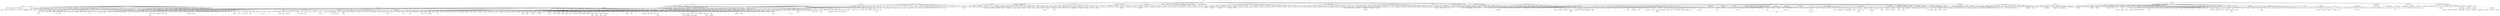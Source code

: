 digraph {
    # Ambient
    "Ambient" -> { "Ambient Americana" "Dark Ambient" "Space Ambient" "Tribal Ambient" };
        "Dark Ambient" -> { "Black Ambient" "Ritual Ambient" };
    
    # Blues
    "Blues" -> { "Acoustic Blues" "Boogie Woogie" "Country Blues" "Electric Blues" "Fife and Drum Blues" "Jump Blues" "Piano Blues" "Soul Blues" "Vaudeville Blues" };
        "Acoustic Blues" -> { "Acoustic Chicago Blues" "Acoustic Texas Blues" "Jug Band" "Piedmont Blues" };
        "Country Blues" -> { "Acoustic Texas Blues" "Delta Blues" "Hill Country Blues" "Piedmont Blues" };
        "Electric Blues" -> { "British Blues" "Chicago Blues" "Electric Texas Blues" "Swamp Blues" };

    # Classical Music
    "Classical Music" -> { "Buganda Royal Court Music" "East Asian Classical Music" "Inkiranya" "Kete" "Maqāmic Music" "Minyue" "Pìobaireachd" "South Asian Classical Music" "Southeast Asian Classical Music" "Tibetan Buddhist Chant" "Western Classical Music"};
        "East Asian Classical Music" -> { "Chinese Classical Music" "Japanese Classical Music" "Korean Classical Music" "Vietnamese Court Music" };
            "Chinese Classical Music" -> { "Baisha xiyue" "Chinese Literati Music" "Dongjing" "Yayue" };
            "Japanese Classical Music" -> { "Gagaku" "Heikyoku" "Honkyoku" "Jiuta" "Jōruri" "Meiji shinkyoku" "Nagauta" "Noh" "Shōmyō" "Sōkyoku" };
                "Sōkyoku" -> { "Danmono" "Kumiuta" };
            "Korean Classical Music" -> { "Aak" "Dang-ak" "Hyang-ak" "Jeong-ak" };
                "Jeong-ak" -> "Gagok";
            "Vietnamese Court Music" -> "Vietnamese Opera";
        "Maqāmic Music" -> { "Arabic Classical Music" "Azerbaijani Mugham"          "Persian Classical Music" "Shashmaqam" "Sufiana kalam" "Turkish Classical Music" "Twelve Muqam" };
            "Arabic Classical Music" -> { "Andalusian Classical Music" "Iraqi Maqam" "Sawt" };
            "Turkish Classical Music" -> "Turkish Mevlevi Music";
        "South Asian Classical Music" -> { "Carnatic Classical Music" "Hindustani Classical Music" "Odissi Classical Music" };
            "Carnatic Classical Music" -> "Konnakol";
            "Hindustani Classical Music" -> { "Dhrupad" "Kafi" "Khayal" "Klasik" "Qawwali" "Shabad kirtan" "Tarana" "Thumri" };
        "Southeast Asian Classical Music" -> { "Burmese Classical Music" "Gamelan" "Kacapi suling" "Kakawin" "Kulintang" "Mahori" "Malay Classical Music" "Pinpeat" "Saluang klasik" "Talempong" "Tembang Sunda Cianjuran" "Thai Classical Music" };
            "Gamelan" -> { "Balinese Gamelan" "Gamelan degung" "Javanese Gamelan" "Malay Gamelan" };
                "Balinese Gamelan" -> { "Gamelan angklung" "Gamelan beleganjur" "Gamelan gender wayang" "Gamelan gong gede" "Gamelan gong kebyar" "Gamelan jegog" "Gamelan selonding" "Gamelan semar pegulingan" };
                "Javanese Gamelan" -> { "Gamelan sekaten" "Solonese Gamelan" };
            "Malay Classical Music" -> "Malay Gamelan";
            "Thai Classical Music" -> { "Fon leb" "Khrueang sai" "Piphat" };
        "Western Classical Music" -> { "Art Song" "Bagatelle" "Ballet" "Baroque Music" "Baroque Suite" "Brazilian Classical Music" "Byzantine Music" "Cantata" "Canzona" "Capriccio" "Chamber Music" "Character Piece" "Choral" "Cinematic Classical" "Classical Period" "Divertissement" "English Pastoral School" "Étude" "Fantasia" "Fugue" "Impromptu" "Latin American Classical Music" "Light Music" "Madrigal" "Medieval Classical Music" "Modern Classical" "Motet" "Neoclassicism" "Nocturne" "Opera" "Oratorio" "Orchestral Music" "Overture" "Passion" "Prelude" "Renaissance Music" "Ricercar" "Romanticism" "Serenade" "Sonata" "Spanish Classical Music" "Theme and Variation" "Toccata" };
            "Art Song" -> { "Elizabethan Song" "Lied" "Mélodie" "Orchestral Song" };
            "Ballet" -> { "Ballet de cour" "Comédie-ballet" "Opéra-ballet" };
            "Baroque Music" -> { "Ballet de cour" "Comédie-ballet" "Opéra-ballet" "Zarzuela barroca" };
            "Brazilian Classical Music" -> "Valsa brasileira";
            "Byzantine Music" -> "Byzantine Chant";
            "Chamber Music" -> "String Quartet";
            "Choral" -> { "Choral Concerto" "Choral Symphony" "Mass" };
                "Mass" -> "Requiem";
            "Cinematic Classical" -> { "Epic Music" "Spaghetti Western" };
            "Medieval Classical Music" -> { "Ars antiqua" "Ars nova" "Ars subtilior" "Contenance angloise" "Medieval Lyric Poetry" "Plainsong" };
                "Plainsong" -> { "Ambrosian Chant" "Canto beneventano" "Canto mozárabe" "Celtic Chant" "Gallican Chant" "Gregorian Chant" "Old Roman Chant" };
                    "Gregorian Chant" -> "Sarum Chant";
            "Modern Classical" -> { "American Gamelan" "Expressionism" "Futurism" "Impressionism" "Indeterminacy" "Microtonal Classical" "Minimalism" "Musique concrète instrumentale" "New Complexity" "Post-Minimalism" "Process Music" "Serialism" "Sonorism" "Spectralism" "Stochastic Music" };
                "Minimalism" -> "Holy Minimalism";
                "Post-Minimalism" -> "Totalism";
                "Serialism" -> "Integral Serialism";
            "Opera" -> { "Ballad Opera" "Grand opéra" "Monodrama" "Opéra-ballet" "Opera buffa" "Opéra-comique" "Opera semiseria" "Opera seria" "Operetta" "Romantische Oper" "Singspiel" "Tragédie en musique" "Verismo" "Zarzuela" "Zeitoper" };
                "Operetta" -> "Kalon'ny fahiny";
                "Zarzuela" -> { "Género chico" "Zarzuela barroca" "Zarzuela grande" };
            "Orchestral Music" -> { "Concert Band" "Concerto" "Orchestral Song" "Symphonic Mugham" "Symphony" "Tone Poem" };
                "Concerto" -> { "Concerto for Orchestra" "Concerto grosso" "Sinfonia concertante" };
                "Symphony" -> { "Choral Symphony" "Sinfonia concertante" };
            "Renaissance Music" -> { "Contenance angloise" "Elizabethan Song" "Franco-Flemish School" };
            "Romanticism" -> { "Grand opéra" "New German School" "Romantische Oper" };
            "Spanish Classical Music" -> { "Canto mozárabe" "Zarzuela" }

    # Country
    "Country" -> { "Alt-Country" "Bluegrass" "Contemporary Country" "Country & Irish" "Country Boogie" "Country Folk" "Country Pop" "Honky Tonk" "Nashville Sound" "Progressive Country" "Traditional Country" "Western" "Western Swing" };
        "Alt-Country" -> "Gothic Country";
        "Bluegrass" -> { "Progressive Bluegrass" "Traditional Bluegrass" };
            "Progressive Bluegrass" -> "Jamgrass";
            "Traditional Bluegrass" -> "Bluegrass Gospel";
        "Contemporary Country" -> { "Bro-Country" "Neo-Traditionalist Country" }
        "Country Pop" -> { "Bro-Country" "Countrypolitan" "Urban Cowboy" };
        "Honky Tonk" -> { "Bakersfield Sound" "Truck Driving Country" };
        "Nashville Sound" -> "Countrypolitan";
        "Progressive Country" -> "Outlaw Country";
        "Traditional Country" -> { "Close Harmony" "Country Gospel" "Country Yodeling" "Traditional Bluegrass" };
            "Country Gospel" -> "Bluegrass Gospel";

    # Dance
    "Dance" -> { "Alternative Dance" "Dance-Pop" "Disco" "Electronic Dance Music" "Miami Bass" "Wa Euro" };
        "Alternative Dance" -> { "Grebo" "New Rave" };
        "Dance-Pop" -> { "Bubblegum Dance" "Disco polo" "Freestyle" "Funk melody" "Romanian Popcorn" "Tecnorumba" "Township Bubblegum" };
            "Freestyle" -> "Latin Freestyle";
        "Disco" -> { "Boogie" "Electro-Disco" "Euro-Disco" "Latin Disco" "Mutant Disco" "Nu-Disco" };
            "Electro-Disco" -> { "Hi-NRG" "Italo-Disco" "Red Disco" "Space Disco" };
                "Italo-Disco" -> "Spacesynth";
                    "Spacesynth" -> "Doskpop";
        "Electronic Dance Music" -> { "Artcore" "Balani Show" "Balearic Beat" "Bérite Club" "Breakbeat" "Broken Beat" "Bubblegum Bass" "Bubbling" "Budots" "Coupé-décalé" "Cruise" "Dariacore" "Deconstructed Club" "Dek Bass" "Digital Cumbia" "Drum and Bass" "Dubstep" "East Coast Club" "EBM" "Electro" "Electroclash" "Electro-Disco" "Electro latino" "Electro Swing" "Eurobeat" "Eurodance" "Flex Dance Music" "Footwork" "Freestyle" "Funk mandelão" "Funkot" "Future Bass" "Future Rave" "Ghettotech" "Glitch Hop [EDM]" "Grime" "Hardcore [EDM]" "Hard Dance" "Hard Drum" "Hardvapour" "Hardwave" "House" "Hypertechno" "Hyper Techno" "Jungle Terror" "Krushclub" "Kuduro" "Makina" "Manyao" "Melodic Bass" "Midtempo Bass" "Moombahcore" "Moombahton" "Nerdcore Techno" "Nu-Disco" "Ori deck" "Post-Dubstep" "Shangaan Electro" "Singeli" "Skweee" "Slimepunk" "Techno" "Techno Bass" "Tecnorumba" "Trance" "Trap [EDM]" "Tribal Guarachero" "UK Bass" "UK Funky" "UK Garage" "Wonky" };
            "Breakbeat" -> { "Acid Breaks" "Baltimore Club" "Big Beat" "Breakbeat Hardcore" "Breakbeat Kota" "Florida Breaks" "Funky Breaks" "Nu Skool Breaks" "Progressive Breaks" "Psybreaks" "West Coast Breaks" };
                "Breakbeat Hardcore" -> { "Darkside" "Hardcore Breaks" };
                "Breakbeat Kota" -> "Jungle Dutch";
            "Drum and Bass" -> { "Atmospheric Drum and Bass" "Dancefloor Drum and Bass" "Darkstep" "Drumfunk" "Drumstep" "Dubwise Drum and Bass" "Footwork Jungle" "Halftime" "Hardstep" "Jazzstep" "Jump-Up" "Jungle" "Liquid Drum and Bass" "Minimal Drum and Bass" "Neurofunk" "Techstep" "Trancestep"};
                "Darkstep" -> { "Crossbreed" "Skullstep" };
                "Jungle" -> "Ragga Jungle";
                "Liquid Drum and Bass" -> "Sambass";
                "Minimal Drum and Bass" -> { "Autonomic" "Microfunk" };
            "Dubstep" -> { "Brostep" "Chillstep" "Dungeon Sound" "Melodic Dubstep" "Purple Sound" "Riddim" "Tearout" };
                "Brostep" -> { "Briddim" "Colour Bass" "Deathstep" "Drumstep" "Tearout [Brostep]" };
                    "Deathstep" -> "Minatory";
                "Riddim" -> "Future Riddim";
            "East Coast Club" -> { "Baltimore Club" "Jersey Club" "Philly Club" };
            "EBM" -> { "Dark Electro" "Futurepop" "New Beat" };
                "Dark Electro" -> "Aggrotech";
                "New Beat" -> "Hard Beat";
            "Eurobeat" -> "J-Euro";
            "Eurodance" -> { "Bubblegum Dance" "Italo Dance" };
            "Footwork" -> "Footwork Jungle";
            "Funk mandelão" -> { "Beat bruxaria" "Brazilian Phonk" "Funk automotivo" "Ritmada" };
            "Funkot" -> "Breakbeat Kota";
            "Future Bass" -> "Kawaii Future Bass";
                "Kawaii Future Bass" -> "Future Core";
            "Glitch Hop [EDM]" -> { "Ghetto Funk" "Neurohop" };
            "Grime" -> { "Neo-Grime" "Weightless" };
            "Hardcore [EDM]" -> { "Acidcore" "Amigacore" "Belgian Techno" "Breakbeat Hardcore" "Breakcore" "Crossbreed" "Darkcore" "Deathchant Hardcore" "Digital Hardcore" "Doomcore" "Freeform Hardcore" "Frenchcore" "Gabber" "Happy Hardcore" "Hardtek" "Industrial Hardcore" "Speedcore" "Terrorcore" "Uptempo Hardcore" };
                "Breakcore" -> { "Lolicore" "Mashcore" "Raggacore" };
                "Gabber" -> "Nu Style Gabber";
                "Happy Hardcore" -> { "Bouncy Techno" "UK Hardcore" };
                    "UK Hardcore" -> { "Future Core" "Powerstomp" };
                "Hardtek" -> "Raggatek";
                "Speedcore" -> { "Extratone" "Splittercore" };
            "Hard Dance" -> { "Hardstyle" "Hardtek" "Hard Trance" "Jumpstyle" "Lento violento" "NRG" "UK Hardcore" "UK Hard House" };
                "Hardstyle" -> { "Dubstyle" "Euphoric Hardstyle" "Nustyle" "Psystyle" "Rawstyle" }
                    "Rawstyle" -> "Rawphoric";
                "UK Hard House" -> { "Scouse House" "Speed House" };
                    "Scouse House" -> "Hardbass";
            "House" -> { "Acid House" "Afro House" "Amapiano" "Ambient House" "Ballroom" "Baltimore Club" "Bass House" "Bassline" "Big Room House" "Brazilian Bass" "Bubbling House" "Changa tuki" "Chicago Hard House"  "Chicago House" "Deep House" "Diva House" "Electro House" "Eletrofunk" "Euro House" "Festival Progressive House" "French House" "Funky House" "Future Funk" "Future House" "Garage House" "Ghetto House" "G-House" "Gqom" "Hip House" "Italo House" "Jackin' House" "Kwaito" "Latin House" "Melodic House" "Microhouse" "Organic House" "Outsider House" "Phonk House" "Progressive House" "Romanian Popcorn" "Speed Garage" "Stutter House" "Tech House" "Tribal House" "Tropical House" "UK Hard House" "UK Jackin'" "Vinahouse" };
                "Afro House" -> "3-Step";
                "Amapiano" -> "Afropiano";
                "Bass House" -> "Speed House";
                "Brazilian Bass" -> { "Mega funk" "Slap House" };
                "Chicago Hard House" -> "LA Hard House";
                "Deep House" -> "Lo-Fi House";
                "Diva House" -> "Hardbag";
                "Electro House" -> { "Complextro" "Dutch House" "Fidget House" "French Electro" "Melbourne Bounce" };
                    "Dutch House" -> "Noiadance";
                "Euro House" -> "Hardbag";
                "Future House" -> { "Future Bounce" "Slap House" };
                "Garage House" -> { "Gospel House" "Jersey Sound" };
                "Ghetto House" -> "Juke";
                "Kwaito" -> "Bacardi";
                "Outsider House" -> "Lo-Fi House";
                "Tech House" -> { "Deep Tech" "Rominimal" };
                "Tribal House" -> "Guaracha [EDM]";
            "Kuduro" -> "Batida";
            "Techno" -> { "Acid Techno" "Ambient Techno" "Belgian Techno" "Bleep Techno" "Detroit Techno" "Freetekno"  "Hardgroove Techno" "Hard Techno" "Industrial Techno" "Melodic Techno" "Minimal Techno" "Peak Time Techno" "Wonky Techno" };
                "Hard Techno" -> "Schranz";
                "Industrial Techno" -> "Birmingham Sound";
                "Minimal Techno" -> "Dub Techno";
            "Techno Bass" -> "Car Audio Bass";
            "Trance" -> { "Acid Trance" "Big Room Trance" "Dream Trance" "Euro Trance" "Hard Trance" "Hi-Tech Full-On" "Ibiza Trance" "NRG" "Progressive Trance" "Psytrance" "Tech Trance" "Uplifting Trance" "Vocal Trance" };
                "Euro Trance" -> "Hands Up";
                    "Hands Up" -> "Buchiage Trance";
                "Psytrance" -> { "Dark Psytrance" "Forest Psytrance" "Full-On Psytrance" "Goa Trance" "Progressive Psytrance" "Suomisaundi" };
                    "Dark Psytrance" -> { "Hi-Tech Psytrance" "Psycore" };
                    "Goa Trance" -> "Nitzhonot";
                    "Progressive Psytrance" -> "Zenonesque";
            "Trap [EDM]" -> { "Festival Trap" "Hard Trap" "Heaven Trap" "Hybrid Trap" "Twerk" };
            "UK Garage" -> { "2-Step" "Bassline" "Breakstep" "Future Garage" "Speed Garage" };
        "Miami Bass" -> { "Atlanta Bass" "Tamborzão" "Techno Bass"};
        "Wa Euro" -> "J-Euro";

    # Easy Listening
    "Easy Listening" -> { "Cocktail Nation" "Exotica" "Light Music" "Lounge" "Pops Orchestra" "Space Age Pop" };
        "Exotica" -> "Sitarsploitation";

    # Electronic
    "Electronic" -> { "Acholitronix" "Algorave" "Binaural Beats" "Bit Music" "Bitpop" "Celtic Electronica" "Chillout" "Digital Fusion" "Drift Phonk" "Dungeon Synth" "Electroacoustic" "Electro Hop" "Electro-Industrial" "Electronic Dance Music" "Electropop" "Epic Collage" "Flashcore" "Folktronica" "Funktronica" "Glitch" "Glitch Hop" "Graphical Sound" "HexD" "Horror Synth" "Hyperpop" "IDM" "Illbient" "Indietronica" "Latin Electronic" "Livetronica" "Maloya électronique" "Micromontage" "Minimal Wave" "Moogsploitation" "Nightcore" "Nu Jazz" "Power Electronics" "Power Noise" "Progressive Electronic" "Space Ambient" "Synthpop" "Synth Punk" "Synthwave" "Tecnobrega" "Vapor" "Wave" "Witch House" };
        "Bit Music" -> { "Chiptune" "FM Synthesis" "MIDI Music" "Sequencer & Tracker" };
            "MIDI Music" -> "Black MIDI";
            "Sequencer & Tracker" -> { "16-bit" "Tracker Music" "Amigacore" "Demostyle"}
                "Demostyle" -> "Doskpop";
        "Chillout" -> { "Ambient Dub" "Ambient House" "Ambient Trance" "Balearic Beat" "Barber Beats" "Downtempo" "Psybient" };
            "Downtempo" -> "Trip Hop";
        "Drift Phonk" -> { "Brazilian Phonk" "Phonk House" };
        "Dungeon Synth" -> { "Comfy Synth" "Winter Synth" };
        "HexD" -> "Krushclub"
        "IDM" -> "Drill and Bass";
        "Indietronica" -> { "Chillwave" "Glitch Pop" "Picopop" };
            "Chillwave" -> "Chillsynth";
        "Latin Electronic" -> { "Changa tuki" "Digital Cumbia" "Electro latino" "Electrotango" "Nortec" "Tribal Guarachero" };
        "Minimal Wave" -> "Minimal Synth";
        "Progressive Electronic" -> "Berlin School";
        "Synthpop" -> { "Futurepop" "Pon-chak disco" "Techno kayō" };
        "Synthwave" -> { "Chillsynth" "Darksynth" "Sovietwave" };
        "Tecnobrega" -> "Tecnofunk";
        "Vapor" -> { "Barber Beats" "Dreampunk" "Future Funk" "Hardvapour" "Utopian Virtual" "Vapornoise" "Vaportrap" "Vaporwave" };
            "Vaporwave" -> { "Broken Transmission" "Eccojams" "Mallsoft" "Slushwave" };
        "Wave" -> { "Hardwave" "Neo-Grime" }

    # Experimental
    "Experimental" -> { "Conducted Improvisation" "Data Sonification" "Drone" "Electroacoustic" "Free Improvisation" "Futurism" "Glitch" "Graphical Sound" "Indeterminancy" "Industrial" "Micromontage" "Modern Creative" "Musique concrète instrumentale" "Noise" "Plunderphonics" "Reductionism" "Sound Art" "Sound Collage" "Sound Poetry" "Tape Music" "Turntable Music" };
        "Electroacoustic" -> { "Acousmatic Music" "EAI" "Musique concrète" };
        "Free Improvisation" -> "EAI";
        "Industrial" -> "Power Electronics";
            "Power Electronics" -> "Death Industrial";
        "Noise" -> { "Ambient Noise Wall" "Black Noise" "Gorenoise" "Harsh Noise" "Power Electronics" "Power Noise" };
            "Harsh Noise" -> "Harsh Noise Wall";
        "Reductionism" -> { "Lowercase" "Onkyo" };
        "Sound Collage" -> "Epic Collage";
    
    # Folk
    "Folk" -> { "Contemporary Folk" "Traditional Folk Music" };
        "Contemporary Folk" -> { "American Primitivism" "Anti-Folk" "Avant-Folk" "Campus Folk" "Chamber Folk" "Country Folk" "Folk Baroque" "Folk Pop" "Indie Folk" "Neofolk" "Neofolklore" "Progressive Folk" "Psychedelic Folk" "Skiffle" "Xinyao" };
            "Avant-Folk" -> "Free Folk";
            "Folk Pop" -> "Stomp and Holler";
            "Indie Folk" -> "Stomp and Holler";
            "Neofolk" -> "Dark Folk";
            "Psychedelic Folk" -> { "Freak Folk" "Free Folk" "Udigrudi" "Wyrd Folk" };
        "Traditional Folk Music" -> { "African Folk Music" "American Folk Music" "Arabic Folk Music" "Australian Folk Music" "Bayawan" "Brazilian Folk Music" "Buryat Folk Music" "Canadian Folk Music" "Caribbean Folk Music" "Caucasian Folk Music" "Chukchi Folk Music" "East Asian Folk Music" "European Folk Music" "Football Chant" "Hazara Folk Music" "Hispanic American Folk Music" "Indigenous American Traditional Music" "Indigenous Australian Traditional Music" "Ladino Folksong" "Ob-Ugric Folk Music" "Payada" "Romani Folk Music" "Samoyedic Folk Music" "South Asian Folk Music" "Southeast Asian Folk Music" "West Asian Folk Music" "Work Song" "Yodeling" };
            "African Folk Music" -> { "Ambasse bey" "Apala" "Batuque" "Dagomba Music" "Gnawa" "Kabye Folk Music" "Kilapanga" "Malagasy Folk Music" "Mbenga-Mbuti Music" "Moutya" "Ngoma" "Southern African Folk Music" "Tchinkoumé" "Traditional Maloya" "Traditional Séga" "Zinli" };
                "Ngoma" -> "Unyago";
                "Southern African Folk Music" -> { "Afrikaner Folk Music" "Khoisan Folk Music" "Nguni Folk Music" "Sotho-Tswana Folk Music" };
            "American Folk Music" -> { "Appalachian Folk Music" "Country Blues" "Field Hollers" "Fife and Drum Blues" "Jug Band" "Ring Shout" "Sacred Harp Singing" "Spirituals" "Talking Blues" "Traditional Black Gospel" "Traditional Cajun Music" "Traditional Country" };
                "Appalachian Folk Music" -> "Old-Time";
            "Arabic Folk Music" -> { "Aita" "Arabic Bellydance Music" "Ayyalah" "Fijiri" "Liwa" "Nuban" "Sa'idi" };
                "Arabic Bellydance Music" -> "Raqs baladi";
            "Brazilian Folk Music" -> { "Aboio" "Banda de pífano" "Candomblé Music" "Cantoria" "Capoeira Music" "Fandango caiçara" "Jongo" "Lundu" "Maracatu" "Modinha" "Rasqueado" "Samba de roda" "Sertanejo de raiz" "Toada de Boi" "Xaxado" };
                "Aboio" -> "Aboio cantado";
                "Cantoria" -> "Repente";
                "Jongo" -> "Ponto de umbanda";
                "Sertanejo de raiz" -> "Moda de viola";
            "Canadian Folk Music" -> { "Canadian Maritime Folk" "French-Canadian Folk Music" "Métis Fiddling" "Newfoundland Folk Music" };
                "Canadian Maritime Folk" -> "Cape Breton Folk Music";
                    "Cape Breton Folk Music" -> "Cape Breton Fiddling";
            "Caribbean Folk Music" -> { "Bele" "Benna" "Bomba" "Fungi" "Garifuna Folk Music" "Haitian Vodou Drumming" "Jibaro" "Kaiso" "Kitchen Dance Music" "Mento" "Méringue" "Plena" "Ripsaw" "Tumba" "Virgin Islander Cariso" };
            "Caucasian Folk Music" -> { "Abkhazian Folk Music" "Chechen Folk Music" "Circassian Folk Music" "Dagestani Folk Music" "Georgian Folk Music" "Ossetian Folk Music" };
                "Dagestani Folk Music" -> "Avar Folk Music";
                "Georgian Folk Music" -> "Batonebi Songs";
            "East Asian Folk Music" -> { "Amami shimauta" "Chinese Folk Music" "Indigenous Taiwanese Music" "Japanese Folk Music" "Korean Folk Music" "Vietnamese Folk Music" };
                "Chinese Folk Music" -> { "Chaozhou xianshi" "Han Folk Music" "Haozi" "Jiangnan sizhu" "Shan'ge" };
                "Japanese Folk Music" -> { "Heikyoku" "Kagura" "Kouta" "Min'yō" "Ondō" "Rōkyoku" "Taiko" "Tsugaru shamisen" };
                "Korean Folk Music" -> { "Pansori" "Pungmul" "Sanjo" "Sinawi" };
                "Vietnamese Folk Music" -> { "Chèo" "Quan họ" "Xẩm" };
            "European Folk Music" -> { "Alpine Folk Music" "Balkan Folk Music" "Baltic Folk Music" "Balto-Finnic Folk Music" "Basque Folk Music" "Catalan Folk Music" "Celtic Folk Music" "Dutch Folk Music" "English Folk Music" "Flemish Folk Music" "French Folk Music" "German Folk Music" "Għana" "Hungarian Folk Music" "Istrian Folk Music" "Italian Folk Music" "Neo-Medieval Folk" "Neo-Pagan Folk" "Nordic Folk Music" "Polka" "Portuguese Folk Music" "Romanian Folk Music" "Slavic Folk Music" "Spanish Folk Music" "Volga-Ural Folk Music" "Walloon Folk Music" "White Voice" "Yiddish Folksong" };
                "Alpine Folk Music" -> { "Ländler" "Narodno zabavna glasba" "Naturjodel" };
                "Balkan Folk Music" -> { "Albanian Folk Music" "Aromanian Folk Music" "Balkan Brass Band" "Bosnian Folk Music" "Bulgarian Folk Music" "Croatian Folk Music" "Csango Folk Music" "Gagauz Folk Music" "Ganga" "Greek Folk Music" "Macedonian Folk Music" "Montenegrin Folk Music" "Muzică lăutărească" "Serbian Folk Music" "Starogradska muzika" };
                    "Albanian Folk Music" -> { "Lab Polyphony" "Musika popullore" "Tosk Polyphony" };
                    "Bosnian Folk Music" -> { "Izvorna bosanska muzika" "Sevdalinka" };
                    "Croatian Folk Music" -> "Klapa";
                    "Greek Folk Music" -> { "Aegean Islands Folk Music" "Cretan Folk Music" "Dimotika" "Ionian Islands Folk Music" "Rembetika" };
                        "Cretan Folk Music" -> "Rizitika";
                    "Macedonian Folk Music" -> "Čalgija";
                    "Starogradska muzika" -> "Čalgija";
                "Baltic Folk Music" -> { "Latvian Folk Music" "Lithuanian Folk Music" };
                    "Lithuanian Folk Music" -> "Sutartinės"
                "Balto-Finnic Folk Music" -> { "Estonian Folk Music" "Finnish Folk Music" "Karelian Folk Music" "Livonian Folk Music" "Rune Singing" };
                    "Estonian Folk Music" -> "Seto leelo";
                    "Rune Singing" -> "Seto leelo";
                "Basque Folk Music" -> "Trikitixa";
                "Catalan Folk Music" -> { "Sardana" "Valencian Folk Music" };
                "Celtic Folk Music" -> { "Breton Celtic Folk Music" "Cape Breton Folk Music" "Cornish Folk Music" "Irish Folk Music" "Manx Folk Music" "Scottish Folk Music" "Welsh Folk Music" };
                    "Breton Celtic Folk Music" -> "Bagad";
                    "Cape Breton Folk Music" -> "Cape Breton Fiddling";
                    "Irish Folk Music" -> "Sean-nós";
                    "Scottish Folk Music" -> { "Òrain Ghàidhlig" "Pìobaireachd" "Pipe Band" "Scots Song" "Scottish Country Dance Music" "Shetland & Orkney Folk Music" };
                        "Òrain Ghàidhlig" -> { "Òrain luaidh" "Seinn nan salm" };
                "English Folk Music" -> { "Northumbrian Folk Music" "Scrumpy and Western" };
                "French Folk Music" -> { "Alsatian Folk Music" "Breton Folk Music" "Corsican Folk Music" "Musette" "Occitan Folk Music" };
                    "Breton Folk Music" -> {"Breton Celtic Folk Music" "Kan ha diskan" };
                    "Corsican Folk Music" -> "Paghjella";
                    "Musette" -> "Swing musette";
                    "Occitan Folk Music" -> { "Auvergnat Folk Music" "Gascon Folk Music" };
                "German Folk Music" -> "Gstanzl";
                "Hungarian Folk Music" -> { "Csárdás" "Magyar nóta" };
                "Italian Folk Music" -> { "Canzone napoletana" "Liscio" "Sardinian Folk Music" "Stornello" "Tarantella" "Trallalero" };
                    "Sardinian Folk Music" -> { "Cantu a chiterra" "Cantu a tenore" };
                    "Tarantella" -> { "Pizzica" "Tammurriata" };
                "Neo-Medieval Folk" -> "Bardcore";
                "Nordic Folk Music" -> { "Danish Folk Music" "Faroese Folk Music" "Finnish Folk Music" "Icelandic Folk Music" "Joik" "Nordic Old Time Dance Music" "Norwegian Folk Music" "Swedish Folk Music" };
                    "Nordic Old Time Dance Music" -> "Polska";
                        "Polska" -> "Hambo";
                    "Swedish Folk Music" -> "Hambo";
                "Polka" -> "Polka peruana";
                "Portuguese Folk Music" -> { "Cante alentejano" "Chamarrita açoriana" "Desgarrada" "Fado" "Trás-os-Montes Folk Music" "Vira" };
                    "Fado" -> "Fado de Coimbra";
                "Romanian Folk Music" -> { "Bocet" "Colinde" "Doină" "Muzică lăutărească" };
                "Slavic Folk Music" -> { "Belarusian Folk Music" "Bosnian Folk Music" "Bulgarian Folk Music" "Croatian Folk Music" "Czech Folk Music" "Ganga" "Goral Music" "Macedonian Folk Music" "Montenegrin Folk Music" "Moravian Folk Music" "Polish Folk Music" "Russian Folk Music" "Serbian Folk Music" "Slovak Folk Music" "Slovenian Folk Music" "Starogradska muzika" "Ukrainian Folk Music" };
                    "Goral Music" -> "Polish Goral Music";
                    "Polish Folk Music" -> { "Folklor miejski" "Kashubian Folk Music" "Krakowiak" "Kujawiak" "Kujon" "Kurpian Folk Music" "Oberek" "Polish Goral Music" };
                        "Folklor miejski" -> "Warsaw City Folk";
                    "Slovenian Folk Music" -> "Narodno zabavna glasba";
                    "Ukrainian Folk Music" -> { "Duma" "Hutsul Folk Music" };
                "Spanish Folk Music" -> { "Andalusian Folk Music" "Aragonese Folk Music" "Asturian Folk Music" "Canarian Folk Music" "Chotis madrileño" "Copla" "Cuplé" "Galician Folk Music" "Pasodoble" "Valencian Folk Music" };
                    "Andalusian Folk Music" -> { "Saeta" "Sevillanas" };
                "Volga-Ural Folk Music" -> { "Bashkir Folk Music" "Chuvash Folk Music" "Komi Folk Music" "Mari Folk Music" "Mordvin Folk Music" "Udmurt Folk Music" "Volga Tatar Folk Music" };
            "Hispanic American Folk Music" -> { "Bambuco" "Bomba" "Candombe" "Canto a lo poeta" "Carranga" "Chacarera" "Chamamé" "Chamarrita rioplatense" "Cueca" "Jibaro" "Joropo" "Malagueña venezolana" "Mexican Folk Music" "Milonga" "Muliza" "Música criolla peruana" "Música llanera" "Plena" "Saya" "Tamborito" "Taquirari" "Tonada chilena" "Yaraví" "Zamacueca" "Zamba" };
                "Mexican Folk Music" -> { "Canto cardenche" "Pirekua" "Son calentano" "Son huasteco" "Son istmeño" "Son jarocho" "Trova yucateca" };
                "Música criolla peruana" -> { "Festejo" "Landó" "Marinera" "Polka peruana" "Tondero" "Vals criollo" };
            "Indigenous American Traditional Music" -> { "Athabaskan Fiddling" "Inuit Vocal Games" "James Bay Fiddling" "Mapuche Folk Music" "Powwow Music" "Tonada potosina" "Unakesa" };
            "Indigenous Australian Traditional Music" -> { "Djanba" "Wangga" };
            "South Asian Folk Music" -> { "Assamese Folk Music" "Bengali Folk Music" "Bhojpuri Folk Music" "Boduberu" "Burushaski Folk Music" "Gujarati Folk Music" "Kannada Folk Music" "Kirtan" "Malayali Folk Music" "Marathi Folk Music" "Newa Folk Music" "Odia Folk Music" "Pashto Folk Music" "Punjabi Folk Music" "Rajasthani Folk Music" "Sinhalese Folk Music" "Tamil Folk Music" "Telugu Folk Music" };
                "Bengali Folk Music" -> "Baul gaan";
                "Bhojpuri Folk Music" -> "Biraha";
                "Kirtan" -> "Shabad kirtan";
                "Sinhalese Folk Music" -> "Sarala gee";
                "Tamil Folk Music" -> "Urumi melam";
            "Southeast Asian Folk Music" -> { "Balitaw" "Bamar Folk Music" "Gondang" "Harana" "Hmong Folk Music" "Khmer Folk Music" "Kuda kepang" "Lao Folk Music" "Malay Folk Music" "Philippine Rondalla" "Tarawangsa" "Thai Folk Music" "Vietnamese Folk Music" };
                "Thai Folk Music" -> "Fon leb";
            "West Asian Folk Music" -> { "Alevi Folk Music" "Armenian Folk Music" "Assyrian Folk Music" "Ayyalah" "Fijiri" "Israeli Folk Music" "Luri Folk Music" "Meyxana" "Persian Folk Music" "Turkish Folk Music" };
                "Armenian Folk Music" -> "Kef Music";
                "Turkish Folk Music" -> { "Turkish Black Sea Region Folk Music" "Uzun Hava" "Zeybek" };
            "Work Song" -> { "Aboio" "Field Hollers" "Haozi" "Òrain luaidh" "Sea Shanty" "Shan'ge" };
            "Yodeling" -> { "Country Yodeling" "Naturjodel" };

    # Hip Hop
    "Hip Hop" -> { "Abstract Hip Hop" "Afroswing" "Afro Trap" "Arabesque Rap" "Bongo Flava" "Boom Bap" "Bounce" "Chipmunk Soul" "Chopped and Screwed" "Christian Hip Hop" "Cloud Rap" "Comedy Rap" "Conscious Hip Hop" "Country Rap" "Crunk" "Detroit Sound" "Digicore" "Dirty South" "Disco Rap" "Drumless" "Emo Rap" "Experimental Hip Hop" "Genge" "G-Funk" "Hardcore Hip Hop" "Hipco" "Hiplife" "Hyphy" "Instrumental Hip Hop" "Jazz Rap" "Jerk" "Jersey Club Rap" "Jigg" "Jook" "Latin Rap" "Lo-Fi Hip Hop" "Lowend" "Miami Bass" "Mobb Music" "Motswako" "Nerdcore Hip Hop" "Nervous Music" "Philly Club Rap" "Political Hip Hop" "Pop Rap" "Ratchet" "Snap" "Trap" "Trap shaabi" "Turntablism" };
        "Comedy Rap" -> "Chap Hop";
        "Crunk" -> "Crunkcore";
        "Detroit Sound" -> { "Flint Sound" "Philly Drill" };
        "Experimental Hip Hop" -> "Industrial Hip Hop";
        "Genge" -> "Gengetone";
        "Hardcore Hip Hop" -> { "Britcore" "Gangsta Rap" "Horrorcore" "Memphis Rap" "Mid-School Hip Hop" "Trap Metal" };
            "Gangsta Rap" -> { "Mafioso Rap" "Road Rap" "Scam Rap" };
            "Memphis Rap" -> { "Dungeon Rap" "Phonk" };
        "Hyphy" -> "Jerk Rap";
        "Instrumental Hip Hop" -> "Rare Phonk";
        "Jersey Club Rap" -> "Jersey Drill";
        "Latin Rap" -> "Chicano Rap";
        "Pop Rap" -> { "Bop" "Frat Rap" "Futuristic Swag" };
        "Trap" -> { "Drill" "Futuristic Swag" "New Jazz" "No Melody" "Plugg" "Rage" "Rare Phonk" "Regalia" "Sigilkore" "Trap latino" "Trap Metal" "Trap Soul" "Tread" };
            "Drill" -> { "Chicago Drill" "Free Car Music" "Jersey Drill" "New York Drill" "Philly Drill" "UK Drill" };
                "Chicago Drill" -> "Bop";
                "New York Drill" -> { "Sample Drill" "Sexy Drill" };
            "Plugg" -> { "Ambient Plugg" "Dark Plugg" "PluggnB" };
                "PluggnB" -> "Asian Rock";
    
    # Industrial & Noise
    "Industrial & Noise" -> { "Industrial" "Noise" "Post-Industrial" };
        "Post-Industrial" -> { "Dark Ambient" "Deconstructed Club" "EBM" "Electro-Industrial" "Industrial Hardcore" "Industrial Hip Hop" "Industrial Metal" "Industrial Rock" "Industrial Techno" "Martial Industrial" "Power Noise" };
            "Electro-Industrial" -> "Dark Electro";
            "Industrial Metal" -> { "Cyber Metal" "Neue Deutsche Härte" };
}